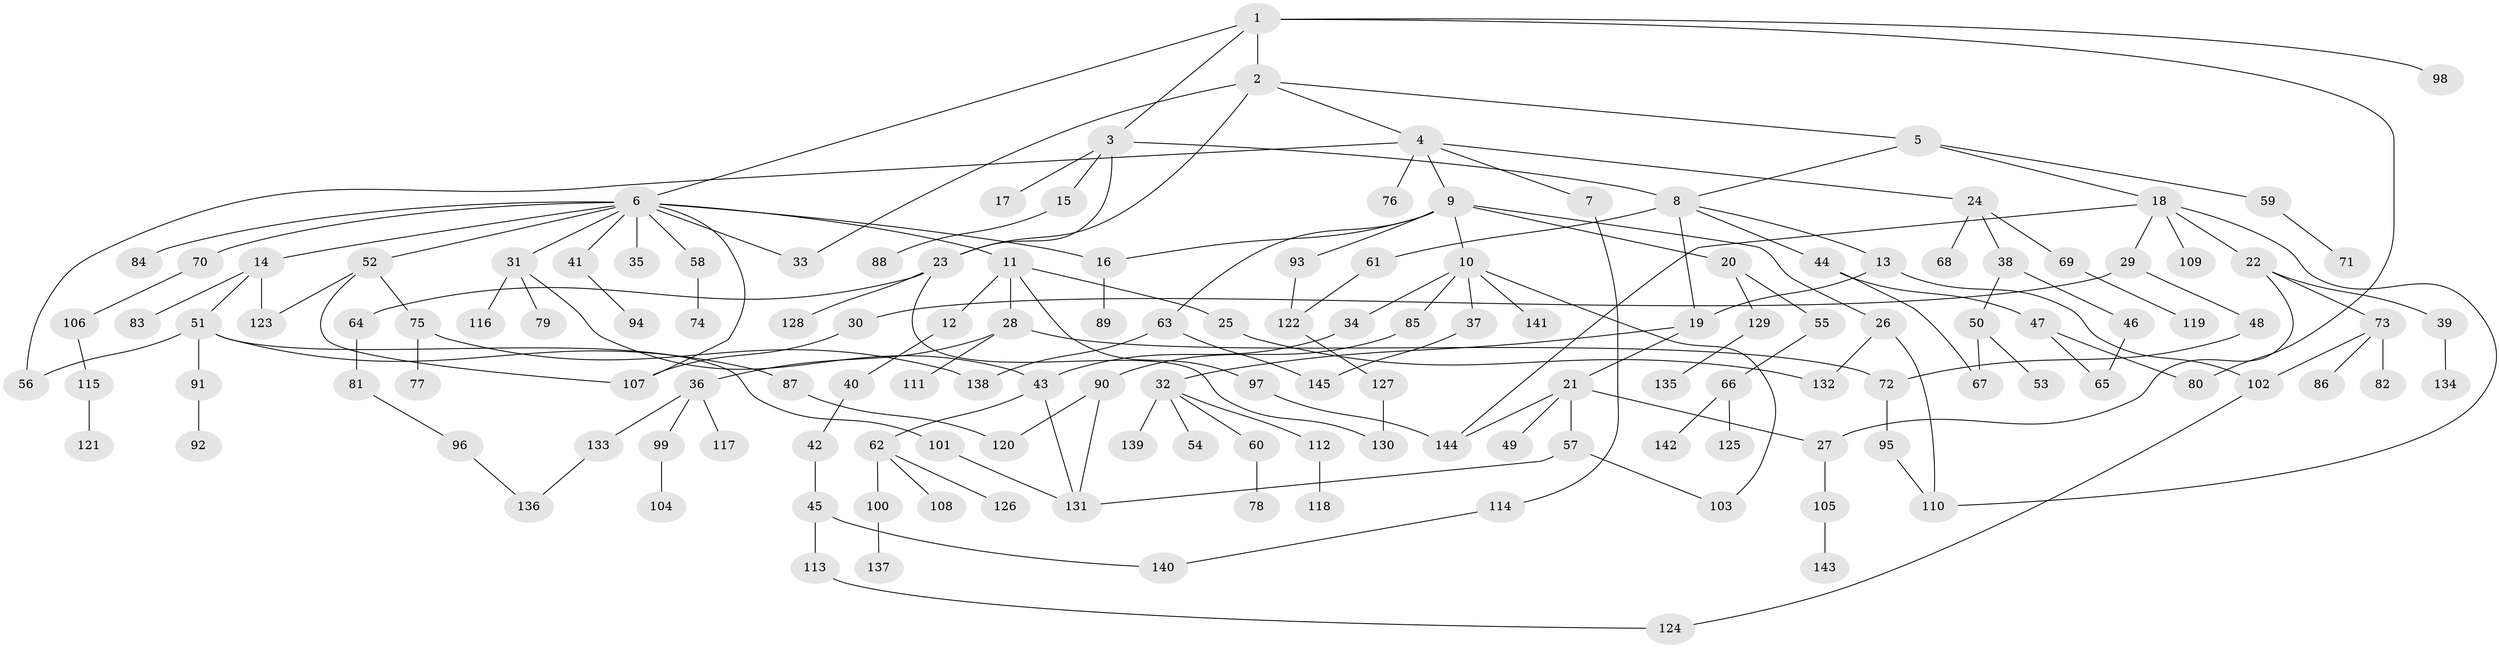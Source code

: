 // coarse degree distribution, {7: 0.017241379310344827, 8: 0.034482758620689655, 17: 0.017241379310344827, 6: 0.06896551724137931, 11: 0.017241379310344827, 5: 0.017241379310344827, 3: 0.1206896551724138, 1: 0.43103448275862066, 2: 0.2413793103448276, 4: 0.034482758620689655}
// Generated by graph-tools (version 1.1) at 2025/16/03/04/25 18:16:51]
// undirected, 145 vertices, 177 edges
graph export_dot {
graph [start="1"]
  node [color=gray90,style=filled];
  1;
  2;
  3;
  4;
  5;
  6;
  7;
  8;
  9;
  10;
  11;
  12;
  13;
  14;
  15;
  16;
  17;
  18;
  19;
  20;
  21;
  22;
  23;
  24;
  25;
  26;
  27;
  28;
  29;
  30;
  31;
  32;
  33;
  34;
  35;
  36;
  37;
  38;
  39;
  40;
  41;
  42;
  43;
  44;
  45;
  46;
  47;
  48;
  49;
  50;
  51;
  52;
  53;
  54;
  55;
  56;
  57;
  58;
  59;
  60;
  61;
  62;
  63;
  64;
  65;
  66;
  67;
  68;
  69;
  70;
  71;
  72;
  73;
  74;
  75;
  76;
  77;
  78;
  79;
  80;
  81;
  82;
  83;
  84;
  85;
  86;
  87;
  88;
  89;
  90;
  91;
  92;
  93;
  94;
  95;
  96;
  97;
  98;
  99;
  100;
  101;
  102;
  103;
  104;
  105;
  106;
  107;
  108;
  109;
  110;
  111;
  112;
  113;
  114;
  115;
  116;
  117;
  118;
  119;
  120;
  121;
  122;
  123;
  124;
  125;
  126;
  127;
  128;
  129;
  130;
  131;
  132;
  133;
  134;
  135;
  136;
  137;
  138;
  139;
  140;
  141;
  142;
  143;
  144;
  145;
  1 -- 2;
  1 -- 3;
  1 -- 6;
  1 -- 80;
  1 -- 98;
  2 -- 4;
  2 -- 5;
  2 -- 33;
  2 -- 23;
  3 -- 8;
  3 -- 15;
  3 -- 17;
  3 -- 23;
  4 -- 7;
  4 -- 9;
  4 -- 24;
  4 -- 56;
  4 -- 76;
  5 -- 18;
  5 -- 59;
  5 -- 8;
  6 -- 11;
  6 -- 14;
  6 -- 31;
  6 -- 35;
  6 -- 41;
  6 -- 52;
  6 -- 58;
  6 -- 70;
  6 -- 84;
  6 -- 107;
  6 -- 33;
  6 -- 16;
  7 -- 114;
  8 -- 13;
  8 -- 44;
  8 -- 61;
  8 -- 19;
  9 -- 10;
  9 -- 16;
  9 -- 20;
  9 -- 26;
  9 -- 63;
  9 -- 93;
  10 -- 34;
  10 -- 37;
  10 -- 85;
  10 -- 103;
  10 -- 141;
  11 -- 12;
  11 -- 25;
  11 -- 28;
  11 -- 97;
  12 -- 40;
  13 -- 19;
  13 -- 102;
  14 -- 51;
  14 -- 83;
  14 -- 123;
  15 -- 88;
  16 -- 89;
  18 -- 22;
  18 -- 29;
  18 -- 109;
  18 -- 110;
  18 -- 144;
  19 -- 21;
  19 -- 32;
  20 -- 55;
  20 -- 129;
  21 -- 49;
  21 -- 57;
  21 -- 27;
  21 -- 144;
  22 -- 27;
  22 -- 39;
  22 -- 73;
  23 -- 64;
  23 -- 128;
  23 -- 130;
  24 -- 38;
  24 -- 68;
  24 -- 69;
  25 -- 132;
  26 -- 132;
  26 -- 110;
  27 -- 105;
  28 -- 36;
  28 -- 111;
  28 -- 72;
  29 -- 30;
  29 -- 48;
  30 -- 107;
  31 -- 79;
  31 -- 116;
  31 -- 43;
  32 -- 54;
  32 -- 60;
  32 -- 112;
  32 -- 139;
  34 -- 43;
  36 -- 99;
  36 -- 117;
  36 -- 133;
  37 -- 145;
  38 -- 46;
  38 -- 50;
  39 -- 134;
  40 -- 42;
  41 -- 94;
  42 -- 45;
  43 -- 62;
  43 -- 131;
  44 -- 47;
  44 -- 67;
  45 -- 113;
  45 -- 140;
  46 -- 65;
  47 -- 65;
  47 -- 80;
  48 -- 72;
  50 -- 53;
  50 -- 67;
  51 -- 87;
  51 -- 91;
  51 -- 101;
  51 -- 56;
  52 -- 75;
  52 -- 107;
  52 -- 123;
  55 -- 66;
  57 -- 103;
  57 -- 131;
  58 -- 74;
  59 -- 71;
  60 -- 78;
  61 -- 122;
  62 -- 100;
  62 -- 108;
  62 -- 126;
  63 -- 138;
  63 -- 145;
  64 -- 81;
  66 -- 125;
  66 -- 142;
  69 -- 119;
  70 -- 106;
  72 -- 95;
  73 -- 82;
  73 -- 86;
  73 -- 102;
  75 -- 77;
  75 -- 138;
  81 -- 96;
  85 -- 90;
  87 -- 120;
  90 -- 120;
  90 -- 131;
  91 -- 92;
  93 -- 122;
  95 -- 110;
  96 -- 136;
  97 -- 144;
  99 -- 104;
  100 -- 137;
  101 -- 131;
  102 -- 124;
  105 -- 143;
  106 -- 115;
  112 -- 118;
  113 -- 124;
  114 -- 140;
  115 -- 121;
  122 -- 127;
  127 -- 130;
  129 -- 135;
  133 -- 136;
}
